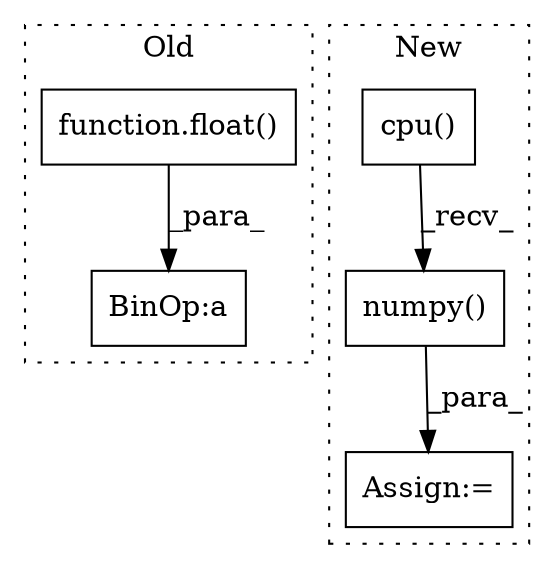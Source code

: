 digraph G {
subgraph cluster0 {
1 [label="function.float()" a="75" s="10428,10461" l="6,1" shape="box"];
5 [label="BinOp:a" a="82" s="10412" l="16" shape="box"];
label = "Old";
style="dotted";
}
subgraph cluster1 {
2 [label="cpu()" a="75" s="7164" l="15" shape="box"];
3 [label="numpy()" a="75" s="7164" l="23" shape="box"];
4 [label="Assign:=" a="68" s="7421" l="3" shape="box"];
label = "New";
style="dotted";
}
1 -> 5 [label="_para_"];
2 -> 3 [label="_recv_"];
3 -> 4 [label="_para_"];
}